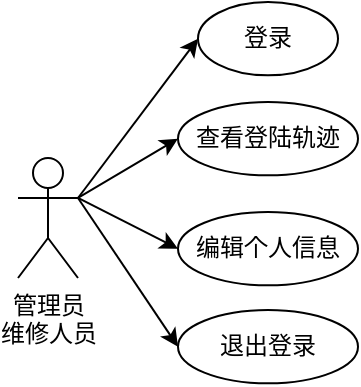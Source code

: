 <mxfile version="26.2.13">
  <diagram name="第 1 页" id="bXbiH3EwShpQN_3dVzvC">
    <mxGraphModel dx="566" dy="480" grid="1" gridSize="10" guides="1" tooltips="1" connect="1" arrows="1" fold="1" page="1" pageScale="1" pageWidth="827" pageHeight="1169" math="0" shadow="0">
      <root>
        <mxCell id="0" />
        <mxCell id="1" parent="0" />
        <mxCell id="wD3wdMFgseMs4cs2oebw-3" style="rounded=0;orthogonalLoop=1;jettySize=auto;html=1;exitX=1;exitY=0.333;exitDx=0;exitDy=0;exitPerimeter=0;entryX=0;entryY=0.5;entryDx=0;entryDy=0;" edge="1" parent="1" source="rSCCLJno3e1j1hXcmhqp-1" target="rSCCLJno3e1j1hXcmhqp-7">
          <mxGeometry relative="1" as="geometry" />
        </mxCell>
        <mxCell id="wD3wdMFgseMs4cs2oebw-4" style="rounded=0;orthogonalLoop=1;jettySize=auto;html=1;exitX=1;exitY=0.333;exitDx=0;exitDy=0;exitPerimeter=0;entryX=0;entryY=0.5;entryDx=0;entryDy=0;" edge="1" parent="1" source="rSCCLJno3e1j1hXcmhqp-1" target="wD3wdMFgseMs4cs2oebw-1">
          <mxGeometry relative="1" as="geometry" />
        </mxCell>
        <mxCell id="wD3wdMFgseMs4cs2oebw-5" style="edgeStyle=none;rounded=0;orthogonalLoop=1;jettySize=auto;html=1;exitX=1;exitY=0.333;exitDx=0;exitDy=0;exitPerimeter=0;entryX=0;entryY=0.5;entryDx=0;entryDy=0;" edge="1" parent="1" source="rSCCLJno3e1j1hXcmhqp-1" target="rSCCLJno3e1j1hXcmhqp-6">
          <mxGeometry relative="1" as="geometry" />
        </mxCell>
        <mxCell id="wD3wdMFgseMs4cs2oebw-6" style="edgeStyle=none;rounded=0;orthogonalLoop=1;jettySize=auto;html=1;exitX=1;exitY=0.333;exitDx=0;exitDy=0;exitPerimeter=0;entryX=0;entryY=0.5;entryDx=0;entryDy=0;" edge="1" parent="1" source="rSCCLJno3e1j1hXcmhqp-1" target="sMCnN8c91tiRlIX-VRlG-1">
          <mxGeometry relative="1" as="geometry" />
        </mxCell>
        <mxCell id="rSCCLJno3e1j1hXcmhqp-1" value="管理员&lt;div&gt;维修人员&lt;/div&gt;" style="shape=umlActor;verticalLabelPosition=bottom;verticalAlign=top;html=1;outlineConnect=0;" parent="1" vertex="1">
          <mxGeometry x="140" y="220.01" width="30" height="60" as="geometry" />
        </mxCell>
        <mxCell id="rSCCLJno3e1j1hXcmhqp-6" value="编辑个人信息" style="ellipse;whiteSpace=wrap;html=1;" parent="1" vertex="1">
          <mxGeometry x="220" y="247" width="90" height="36.67" as="geometry" />
        </mxCell>
        <mxCell id="rSCCLJno3e1j1hXcmhqp-7" value="登录" style="ellipse;whiteSpace=wrap;html=1;" parent="1" vertex="1">
          <mxGeometry x="230" y="142" width="70" height="36.67" as="geometry" />
        </mxCell>
        <mxCell id="sMCnN8c91tiRlIX-VRlG-1" value="退出登录" style="ellipse;whiteSpace=wrap;html=1;" parent="1" vertex="1">
          <mxGeometry x="220" y="296" width="90" height="36.67" as="geometry" />
        </mxCell>
        <mxCell id="wD3wdMFgseMs4cs2oebw-1" value="查看登陆轨迹" style="ellipse;whiteSpace=wrap;html=1;" vertex="1" parent="1">
          <mxGeometry x="220" y="192" width="90" height="36.67" as="geometry" />
        </mxCell>
      </root>
    </mxGraphModel>
  </diagram>
</mxfile>
